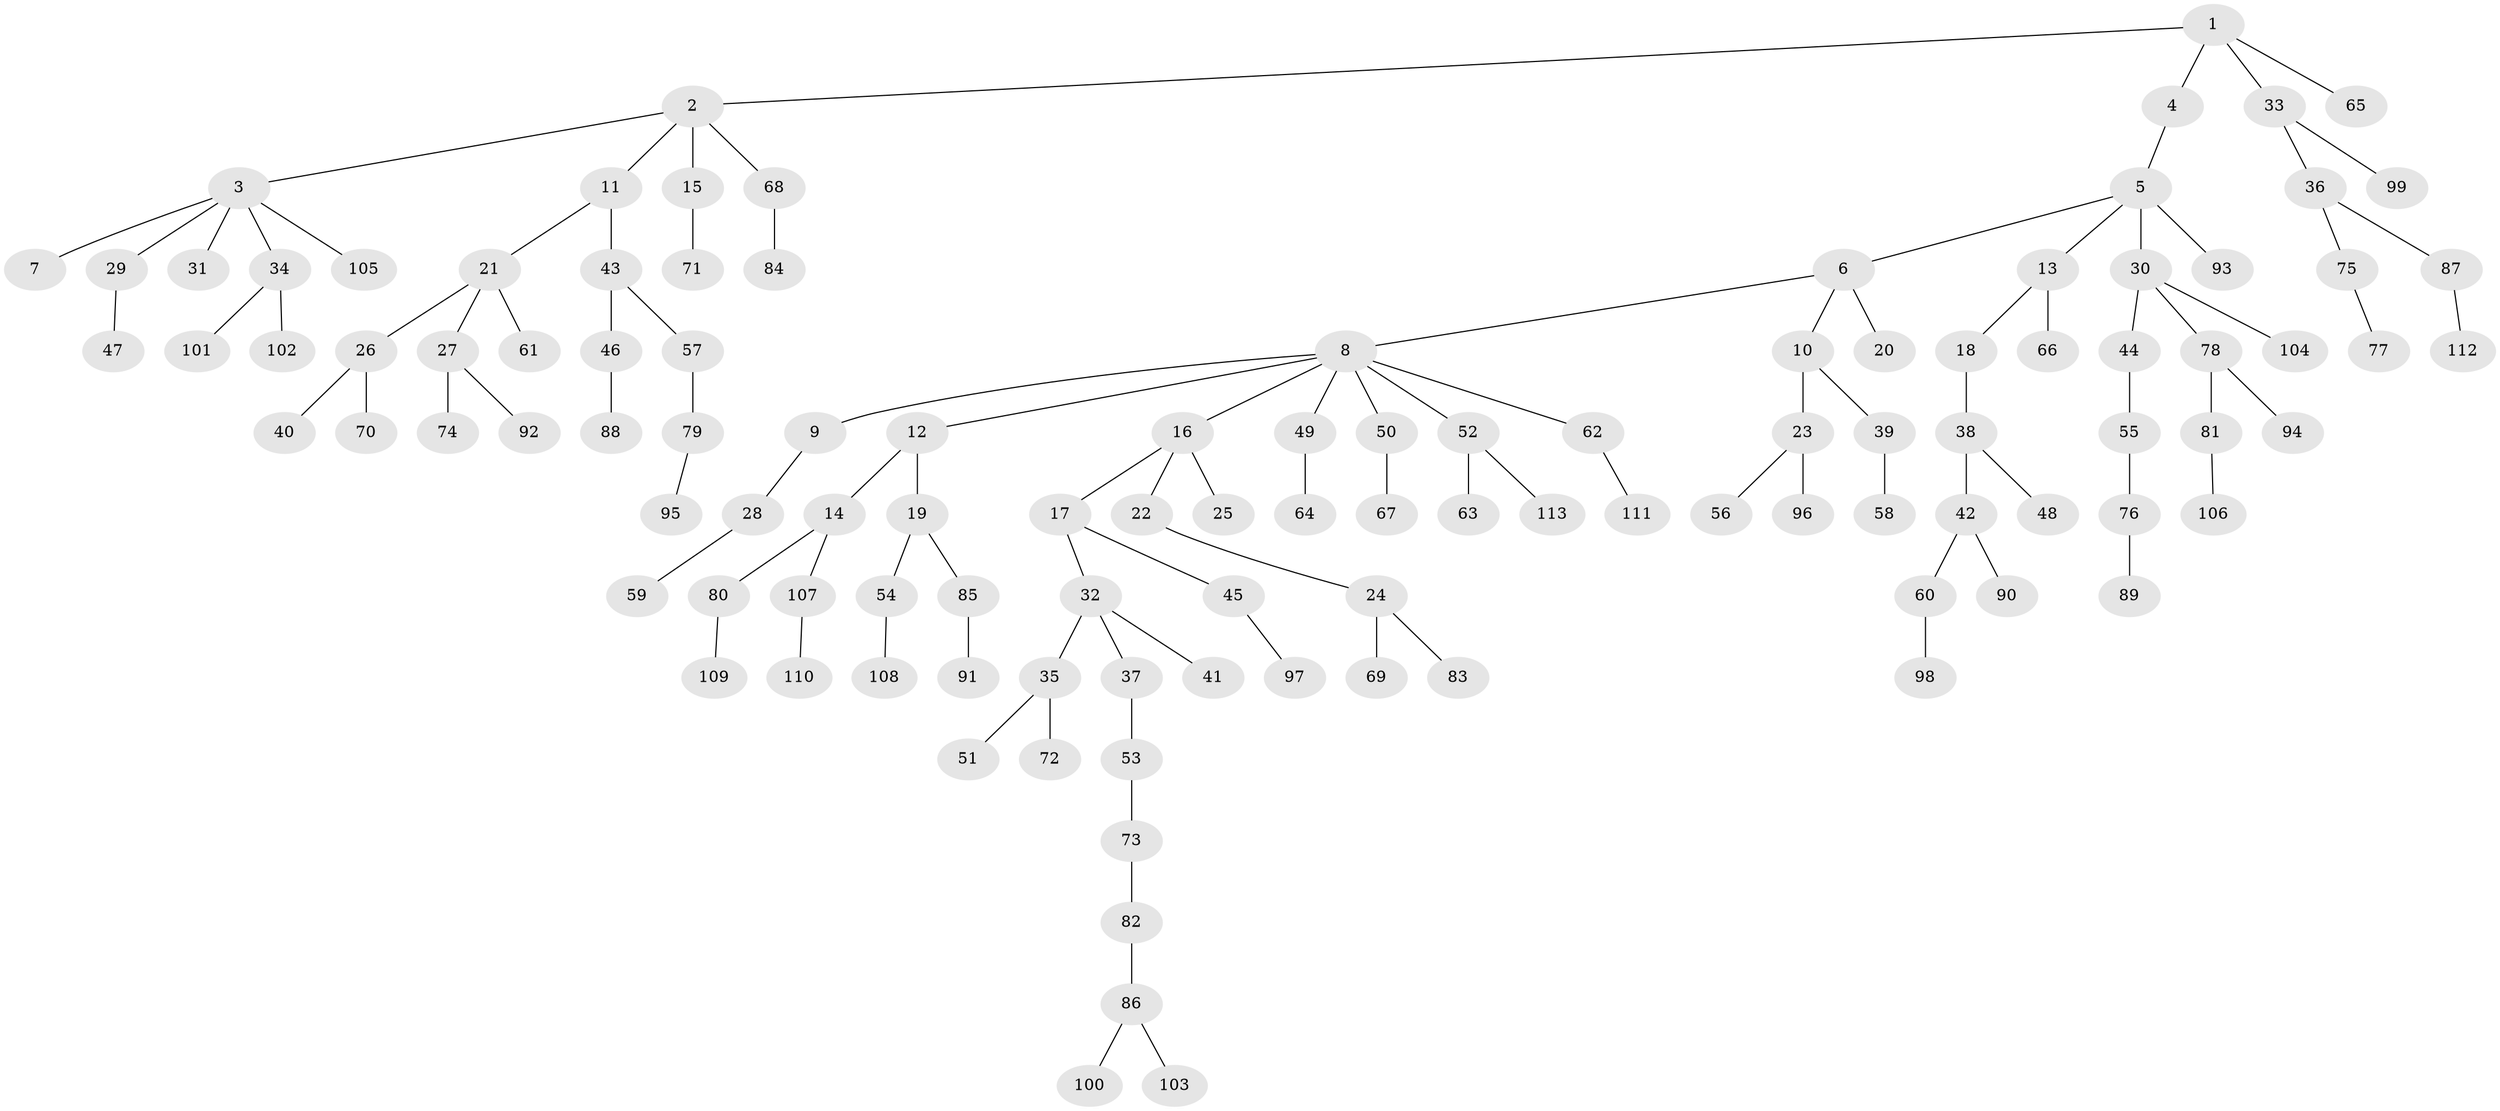 // Generated by graph-tools (version 1.1) at 2025/02/03/09/25 03:02:16]
// undirected, 113 vertices, 112 edges
graph export_dot {
graph [start="1"]
  node [color=gray90,style=filled];
  1;
  2;
  3;
  4;
  5;
  6;
  7;
  8;
  9;
  10;
  11;
  12;
  13;
  14;
  15;
  16;
  17;
  18;
  19;
  20;
  21;
  22;
  23;
  24;
  25;
  26;
  27;
  28;
  29;
  30;
  31;
  32;
  33;
  34;
  35;
  36;
  37;
  38;
  39;
  40;
  41;
  42;
  43;
  44;
  45;
  46;
  47;
  48;
  49;
  50;
  51;
  52;
  53;
  54;
  55;
  56;
  57;
  58;
  59;
  60;
  61;
  62;
  63;
  64;
  65;
  66;
  67;
  68;
  69;
  70;
  71;
  72;
  73;
  74;
  75;
  76;
  77;
  78;
  79;
  80;
  81;
  82;
  83;
  84;
  85;
  86;
  87;
  88;
  89;
  90;
  91;
  92;
  93;
  94;
  95;
  96;
  97;
  98;
  99;
  100;
  101;
  102;
  103;
  104;
  105;
  106;
  107;
  108;
  109;
  110;
  111;
  112;
  113;
  1 -- 2;
  1 -- 4;
  1 -- 33;
  1 -- 65;
  2 -- 3;
  2 -- 11;
  2 -- 15;
  2 -- 68;
  3 -- 7;
  3 -- 29;
  3 -- 31;
  3 -- 34;
  3 -- 105;
  4 -- 5;
  5 -- 6;
  5 -- 13;
  5 -- 30;
  5 -- 93;
  6 -- 8;
  6 -- 10;
  6 -- 20;
  8 -- 9;
  8 -- 12;
  8 -- 16;
  8 -- 49;
  8 -- 50;
  8 -- 52;
  8 -- 62;
  9 -- 28;
  10 -- 23;
  10 -- 39;
  11 -- 21;
  11 -- 43;
  12 -- 14;
  12 -- 19;
  13 -- 18;
  13 -- 66;
  14 -- 80;
  14 -- 107;
  15 -- 71;
  16 -- 17;
  16 -- 22;
  16 -- 25;
  17 -- 32;
  17 -- 45;
  18 -- 38;
  19 -- 54;
  19 -- 85;
  21 -- 26;
  21 -- 27;
  21 -- 61;
  22 -- 24;
  23 -- 56;
  23 -- 96;
  24 -- 69;
  24 -- 83;
  26 -- 40;
  26 -- 70;
  27 -- 74;
  27 -- 92;
  28 -- 59;
  29 -- 47;
  30 -- 44;
  30 -- 78;
  30 -- 104;
  32 -- 35;
  32 -- 37;
  32 -- 41;
  33 -- 36;
  33 -- 99;
  34 -- 101;
  34 -- 102;
  35 -- 51;
  35 -- 72;
  36 -- 75;
  36 -- 87;
  37 -- 53;
  38 -- 42;
  38 -- 48;
  39 -- 58;
  42 -- 60;
  42 -- 90;
  43 -- 46;
  43 -- 57;
  44 -- 55;
  45 -- 97;
  46 -- 88;
  49 -- 64;
  50 -- 67;
  52 -- 63;
  52 -- 113;
  53 -- 73;
  54 -- 108;
  55 -- 76;
  57 -- 79;
  60 -- 98;
  62 -- 111;
  68 -- 84;
  73 -- 82;
  75 -- 77;
  76 -- 89;
  78 -- 81;
  78 -- 94;
  79 -- 95;
  80 -- 109;
  81 -- 106;
  82 -- 86;
  85 -- 91;
  86 -- 100;
  86 -- 103;
  87 -- 112;
  107 -- 110;
}
